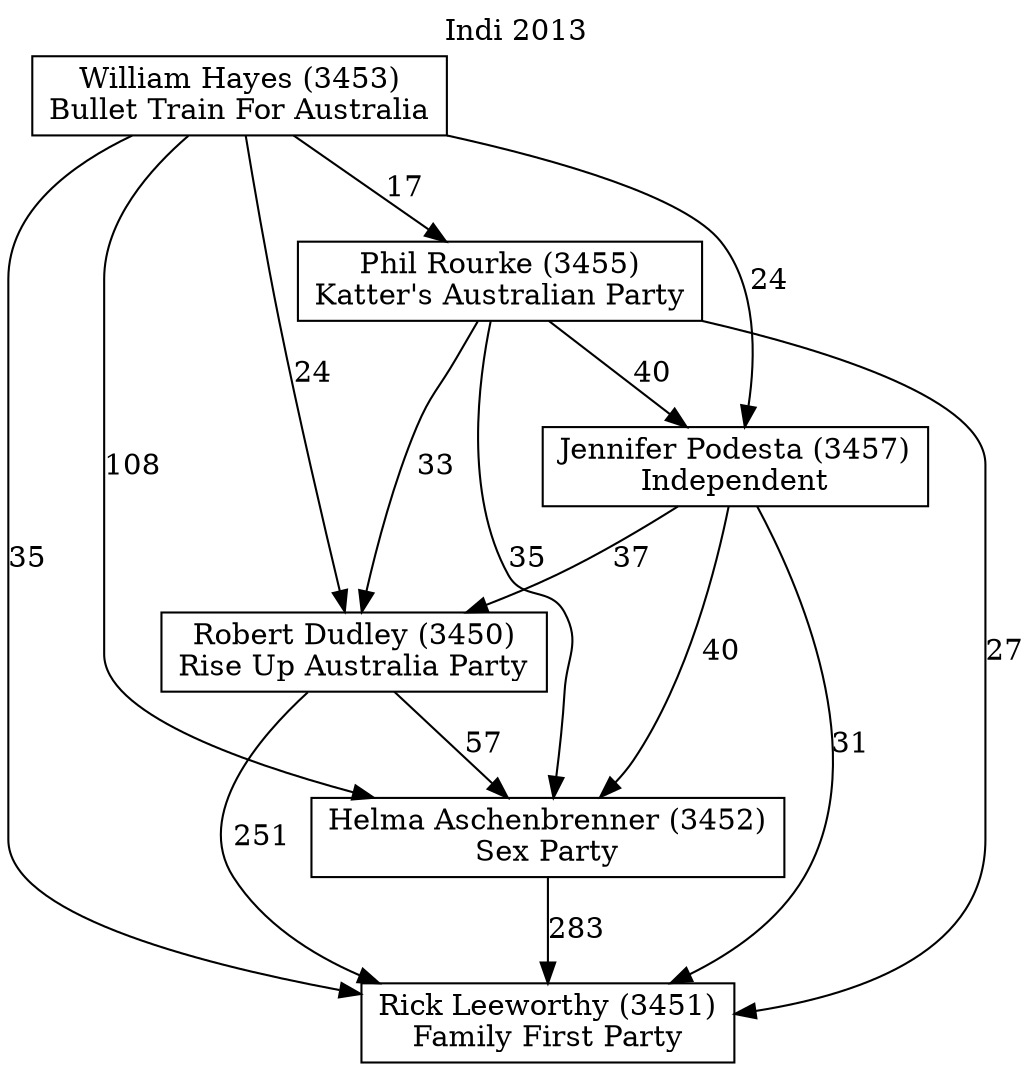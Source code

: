 // House preference flow
digraph "Rick Leeworthy (3451)_Indi_2013" {
	graph [label="Indi 2013" labelloc=t mclimit=2]
	node [shape=box]
	"Rick Leeworthy (3451)" [label="Rick Leeworthy (3451)
Family First Party"]
	"Helma Aschenbrenner (3452)" [label="Helma Aschenbrenner (3452)
Sex Party"]
	"Robert Dudley (3450)" [label="Robert Dudley (3450)
Rise Up Australia Party"]
	"Jennifer Podesta (3457)" [label="Jennifer Podesta (3457)
Independent"]
	"Phil Rourke (3455)" [label="Phil Rourke (3455)
Katter's Australian Party"]
	"William Hayes (3453)" [label="William Hayes (3453)
Bullet Train For Australia"]
	"Helma Aschenbrenner (3452)" -> "Rick Leeworthy (3451)" [label=283]
	"Robert Dudley (3450)" -> "Helma Aschenbrenner (3452)" [label=57]
	"Jennifer Podesta (3457)" -> "Robert Dudley (3450)" [label=37]
	"Phil Rourke (3455)" -> "Jennifer Podesta (3457)" [label=40]
	"William Hayes (3453)" -> "Phil Rourke (3455)" [label=17]
	"Robert Dudley (3450)" -> "Rick Leeworthy (3451)" [label=251]
	"Jennifer Podesta (3457)" -> "Rick Leeworthy (3451)" [label=31]
	"Phil Rourke (3455)" -> "Rick Leeworthy (3451)" [label=27]
	"William Hayes (3453)" -> "Rick Leeworthy (3451)" [label=35]
	"William Hayes (3453)" -> "Jennifer Podesta (3457)" [label=24]
	"Phil Rourke (3455)" -> "Robert Dudley (3450)" [label=33]
	"William Hayes (3453)" -> "Robert Dudley (3450)" [label=24]
	"Jennifer Podesta (3457)" -> "Helma Aschenbrenner (3452)" [label=40]
	"Phil Rourke (3455)" -> "Helma Aschenbrenner (3452)" [label=35]
	"William Hayes (3453)" -> "Helma Aschenbrenner (3452)" [label=108]
}
